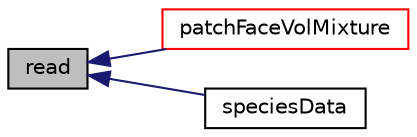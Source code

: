 digraph "read"
{
  bgcolor="transparent";
  edge [fontname="Helvetica",fontsize="10",labelfontname="Helvetica",labelfontsize="10"];
  node [fontname="Helvetica",fontsize="10",shape=record];
  rankdir="LR";
  Node1 [label="read",height=0.2,width=0.4,color="black", fillcolor="grey75", style="filled", fontcolor="black"];
  Node1 -> Node2 [dir="back",color="midnightblue",fontsize="10",style="solid",fontname="Helvetica"];
  Node2 [label="patchFaceVolMixture",height=0.2,width=0.4,color="red",URL="$a01543.html#a28710dc0c830d7d5e7cdbb9de170033e"];
  Node1 -> Node3 [dir="back",color="midnightblue",fontsize="10",style="solid",fontname="Helvetica"];
  Node3 [label="speciesData",height=0.2,width=0.4,color="black",URL="$a01543.html#acffe6499f2a4c1dd842a5031f08dc53a",tooltip="Return the raw specie thermodynamic data. "];
}
